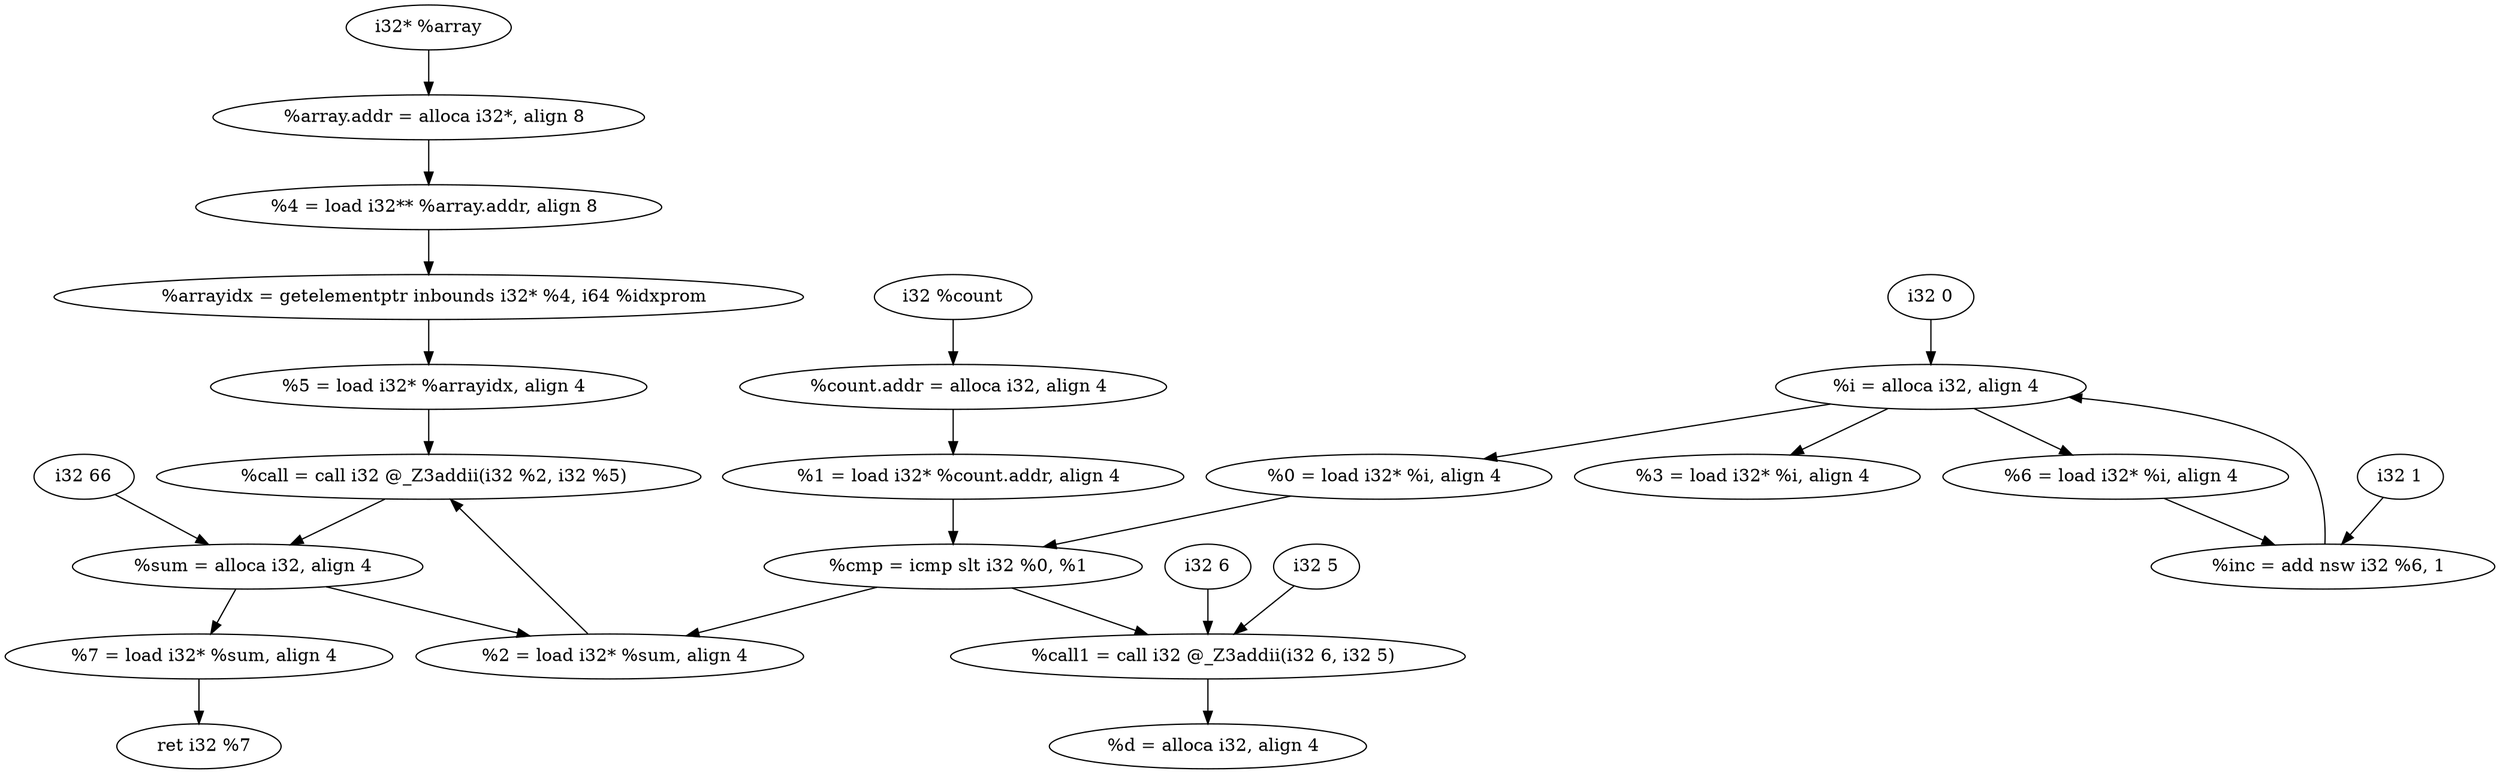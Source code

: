 digraph _Z3sumPii{

"  %array.addr = alloca i32*, align 8";
"  %count.addr = alloca i32, align 4";
"  %i = alloca i32, align 4";
"  %sum = alloca i32, align 4";
"  %d = alloca i32, align 4";
"i32* %array" -> "  %array.addr = alloca i32*, align 8";
"i32 %count" -> "  %count.addr = alloca i32, align 4";
"i32 66" -> "  %sum = alloca i32, align 4";
"i32 0" -> "  %i = alloca i32, align 4";
"  %i = alloca i32, align 4" -> "  %0 = load i32* %i, align 4";
"  %count.addr = alloca i32, align 4" -> "  %1 = load i32* %count.addr, align 4";
"  %0 = load i32* %i, align 4" -> "  %cmp = icmp slt i32 %0, %1";
"  %1 = load i32* %count.addr, align 4" -> "  %cmp = icmp slt i32 %0, %1";
"  %cmp = icmp slt i32 %0, %1" -> "  %2 = load i32* %sum, align 4";
"  %cmp = icmp slt i32 %0, %1" -> "  %call1 = call i32 @_Z3addii(i32 6, i32 5)";
"  %sum = alloca i32, align 4" -> "  %2 = load i32* %sum, align 4";
"  %i = alloca i32, align 4" -> "  %3 = load i32* %i, align 4";
"  %array.addr = alloca i32*, align 8" -> "  %4 = load i32** %array.addr, align 8";
"  %4 = load i32** %array.addr, align 8" -> "  %arrayidx = getelementptr inbounds i32* %4, i64 %idxprom";
"  %arrayidx = getelementptr inbounds i32* %4, i64 %idxprom" -> "  %5 = load i32* %arrayidx, align 4";
"  %2 = load i32* %sum, align 4" -> "  %call = call i32 @_Z3addii(i32 %2, i32 %5)";
"  %5 = load i32* %arrayidx, align 4" -> "  %call = call i32 @_Z3addii(i32 %2, i32 %5)";
"  %call = call i32 @_Z3addii(i32 %2, i32 %5)" -> "  %sum = alloca i32, align 4";
"  %i = alloca i32, align 4" -> "  %6 = load i32* %i, align 4";
"  %6 = load i32* %i, align 4" -> "  %inc = add nsw i32 %6, 1";
"i32 1" -> "  %inc = add nsw i32 %6, 1";
"  %inc = add nsw i32 %6, 1" -> "  %i = alloca i32, align 4";
"i32 6" -> "  %call1 = call i32 @_Z3addii(i32 6, i32 5)";
"i32 5" -> "  %call1 = call i32 @_Z3addii(i32 6, i32 5)";
"  %call1 = call i32 @_Z3addii(i32 6, i32 5)" -> "  %d = alloca i32, align 4";
"  %sum = alloca i32, align 4" -> "  %7 = load i32* %sum, align 4";
"  %7 = load i32* %sum, align 4" -> "  ret i32 %7";

}
